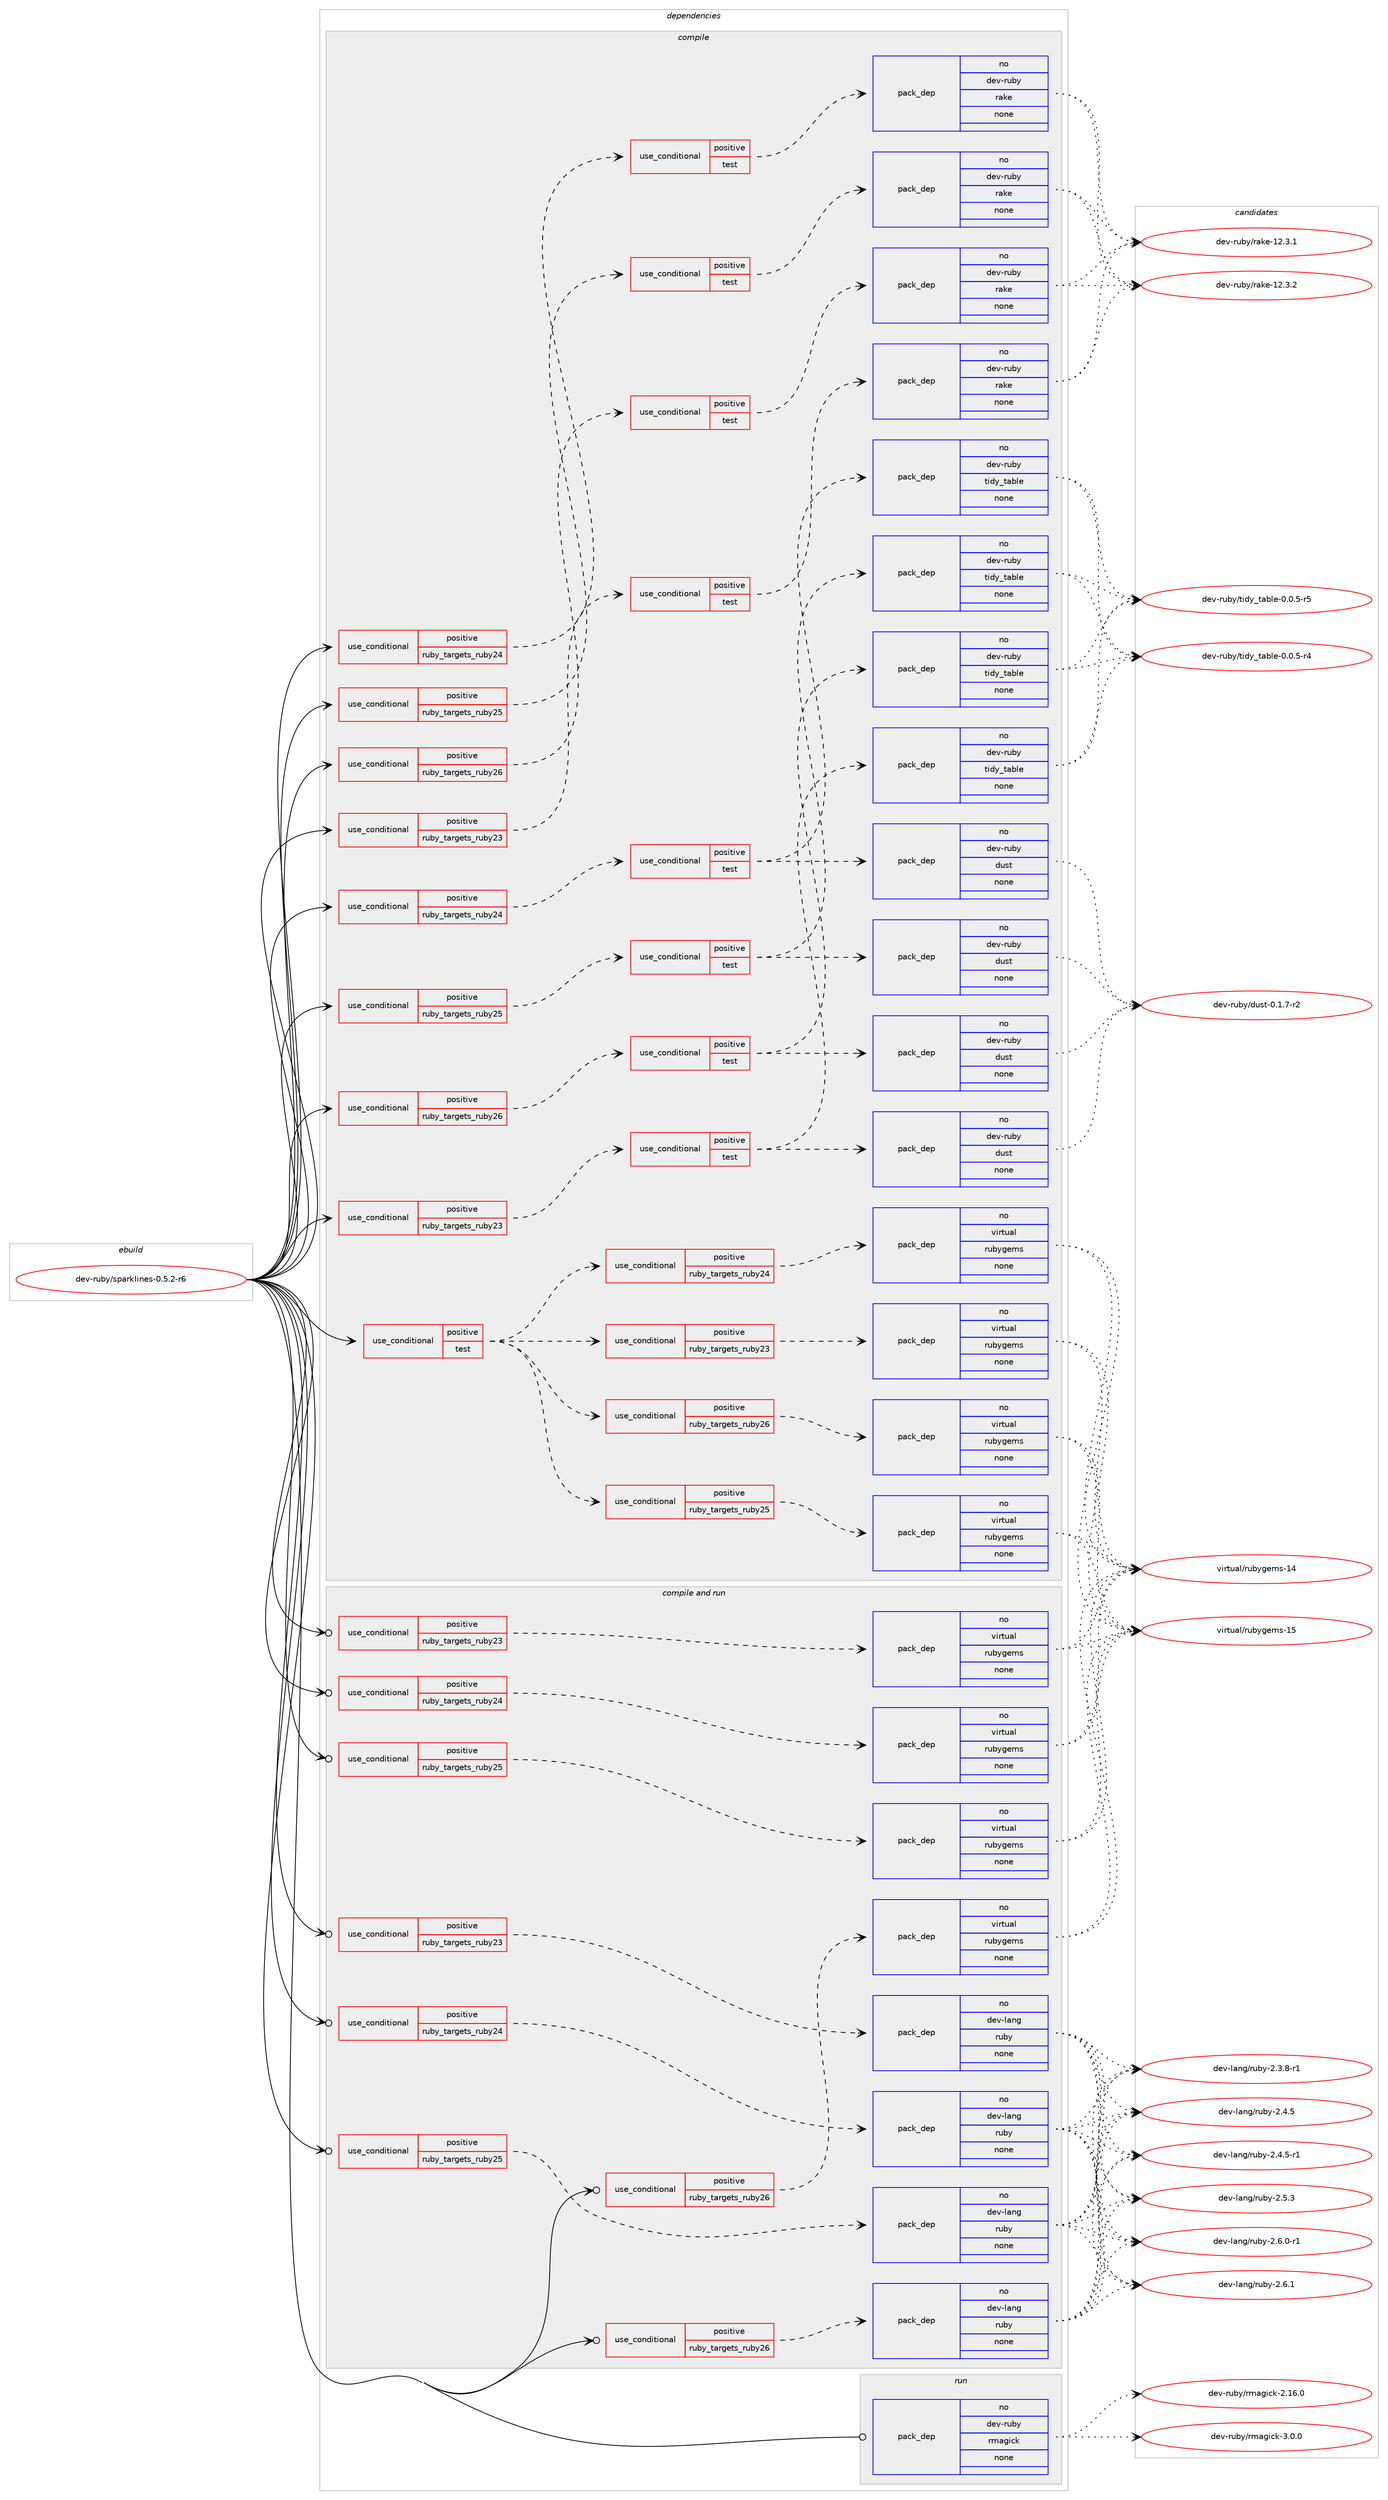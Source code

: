 digraph prolog {

# *************
# Graph options
# *************

newrank=true;
concentrate=true;
compound=true;
graph [rankdir=LR,fontname=Helvetica,fontsize=10,ranksep=1.5];#, ranksep=2.5, nodesep=0.2];
edge  [arrowhead=vee];
node  [fontname=Helvetica,fontsize=10];

# **********
# The ebuild
# **********

subgraph cluster_leftcol {
color=gray;
rank=same;
label=<<i>ebuild</i>>;
id [label="dev-ruby/sparklines-0.5.2-r6", color=red, width=4, href="../dev-ruby/sparklines-0.5.2-r6.svg"];
}

# ****************
# The dependencies
# ****************

subgraph cluster_midcol {
color=gray;
label=<<i>dependencies</i>>;
subgraph cluster_compile {
fillcolor="#eeeeee";
style=filled;
label=<<i>compile</i>>;
subgraph cond418697 {
dependency1530446 [label=<<TABLE BORDER="0" CELLBORDER="1" CELLSPACING="0" CELLPADDING="4"><TR><TD ROWSPAN="3" CELLPADDING="10">use_conditional</TD></TR><TR><TD>positive</TD></TR><TR><TD>ruby_targets_ruby23</TD></TR></TABLE>>, shape=none, color=red];
subgraph cond418698 {
dependency1530447 [label=<<TABLE BORDER="0" CELLBORDER="1" CELLSPACING="0" CELLPADDING="4"><TR><TD ROWSPAN="3" CELLPADDING="10">use_conditional</TD></TR><TR><TD>positive</TD></TR><TR><TD>test</TD></TR></TABLE>>, shape=none, color=red];
subgraph pack1088233 {
dependency1530448 [label=<<TABLE BORDER="0" CELLBORDER="1" CELLSPACING="0" CELLPADDING="4" WIDTH="220"><TR><TD ROWSPAN="6" CELLPADDING="30">pack_dep</TD></TR><TR><TD WIDTH="110">no</TD></TR><TR><TD>dev-ruby</TD></TR><TR><TD>rake</TD></TR><TR><TD>none</TD></TR><TR><TD></TD></TR></TABLE>>, shape=none, color=blue];
}
dependency1530447:e -> dependency1530448:w [weight=20,style="dashed",arrowhead="vee"];
}
dependency1530446:e -> dependency1530447:w [weight=20,style="dashed",arrowhead="vee"];
}
id:e -> dependency1530446:w [weight=20,style="solid",arrowhead="vee"];
subgraph cond418699 {
dependency1530449 [label=<<TABLE BORDER="0" CELLBORDER="1" CELLSPACING="0" CELLPADDING="4"><TR><TD ROWSPAN="3" CELLPADDING="10">use_conditional</TD></TR><TR><TD>positive</TD></TR><TR><TD>ruby_targets_ruby23</TD></TR></TABLE>>, shape=none, color=red];
subgraph cond418700 {
dependency1530450 [label=<<TABLE BORDER="0" CELLBORDER="1" CELLSPACING="0" CELLPADDING="4"><TR><TD ROWSPAN="3" CELLPADDING="10">use_conditional</TD></TR><TR><TD>positive</TD></TR><TR><TD>test</TD></TR></TABLE>>, shape=none, color=red];
subgraph pack1088234 {
dependency1530451 [label=<<TABLE BORDER="0" CELLBORDER="1" CELLSPACING="0" CELLPADDING="4" WIDTH="220"><TR><TD ROWSPAN="6" CELLPADDING="30">pack_dep</TD></TR><TR><TD WIDTH="110">no</TD></TR><TR><TD>dev-ruby</TD></TR><TR><TD>tidy_table</TD></TR><TR><TD>none</TD></TR><TR><TD></TD></TR></TABLE>>, shape=none, color=blue];
}
dependency1530450:e -> dependency1530451:w [weight=20,style="dashed",arrowhead="vee"];
subgraph pack1088235 {
dependency1530452 [label=<<TABLE BORDER="0" CELLBORDER="1" CELLSPACING="0" CELLPADDING="4" WIDTH="220"><TR><TD ROWSPAN="6" CELLPADDING="30">pack_dep</TD></TR><TR><TD WIDTH="110">no</TD></TR><TR><TD>dev-ruby</TD></TR><TR><TD>dust</TD></TR><TR><TD>none</TD></TR><TR><TD></TD></TR></TABLE>>, shape=none, color=blue];
}
dependency1530450:e -> dependency1530452:w [weight=20,style="dashed",arrowhead="vee"];
}
dependency1530449:e -> dependency1530450:w [weight=20,style="dashed",arrowhead="vee"];
}
id:e -> dependency1530449:w [weight=20,style="solid",arrowhead="vee"];
subgraph cond418701 {
dependency1530453 [label=<<TABLE BORDER="0" CELLBORDER="1" CELLSPACING="0" CELLPADDING="4"><TR><TD ROWSPAN="3" CELLPADDING="10">use_conditional</TD></TR><TR><TD>positive</TD></TR><TR><TD>ruby_targets_ruby24</TD></TR></TABLE>>, shape=none, color=red];
subgraph cond418702 {
dependency1530454 [label=<<TABLE BORDER="0" CELLBORDER="1" CELLSPACING="0" CELLPADDING="4"><TR><TD ROWSPAN="3" CELLPADDING="10">use_conditional</TD></TR><TR><TD>positive</TD></TR><TR><TD>test</TD></TR></TABLE>>, shape=none, color=red];
subgraph pack1088236 {
dependency1530455 [label=<<TABLE BORDER="0" CELLBORDER="1" CELLSPACING="0" CELLPADDING="4" WIDTH="220"><TR><TD ROWSPAN="6" CELLPADDING="30">pack_dep</TD></TR><TR><TD WIDTH="110">no</TD></TR><TR><TD>dev-ruby</TD></TR><TR><TD>rake</TD></TR><TR><TD>none</TD></TR><TR><TD></TD></TR></TABLE>>, shape=none, color=blue];
}
dependency1530454:e -> dependency1530455:w [weight=20,style="dashed",arrowhead="vee"];
}
dependency1530453:e -> dependency1530454:w [weight=20,style="dashed",arrowhead="vee"];
}
id:e -> dependency1530453:w [weight=20,style="solid",arrowhead="vee"];
subgraph cond418703 {
dependency1530456 [label=<<TABLE BORDER="0" CELLBORDER="1" CELLSPACING="0" CELLPADDING="4"><TR><TD ROWSPAN="3" CELLPADDING="10">use_conditional</TD></TR><TR><TD>positive</TD></TR><TR><TD>ruby_targets_ruby24</TD></TR></TABLE>>, shape=none, color=red];
subgraph cond418704 {
dependency1530457 [label=<<TABLE BORDER="0" CELLBORDER="1" CELLSPACING="0" CELLPADDING="4"><TR><TD ROWSPAN="3" CELLPADDING="10">use_conditional</TD></TR><TR><TD>positive</TD></TR><TR><TD>test</TD></TR></TABLE>>, shape=none, color=red];
subgraph pack1088237 {
dependency1530458 [label=<<TABLE BORDER="0" CELLBORDER="1" CELLSPACING="0" CELLPADDING="4" WIDTH="220"><TR><TD ROWSPAN="6" CELLPADDING="30">pack_dep</TD></TR><TR><TD WIDTH="110">no</TD></TR><TR><TD>dev-ruby</TD></TR><TR><TD>tidy_table</TD></TR><TR><TD>none</TD></TR><TR><TD></TD></TR></TABLE>>, shape=none, color=blue];
}
dependency1530457:e -> dependency1530458:w [weight=20,style="dashed",arrowhead="vee"];
subgraph pack1088238 {
dependency1530459 [label=<<TABLE BORDER="0" CELLBORDER="1" CELLSPACING="0" CELLPADDING="4" WIDTH="220"><TR><TD ROWSPAN="6" CELLPADDING="30">pack_dep</TD></TR><TR><TD WIDTH="110">no</TD></TR><TR><TD>dev-ruby</TD></TR><TR><TD>dust</TD></TR><TR><TD>none</TD></TR><TR><TD></TD></TR></TABLE>>, shape=none, color=blue];
}
dependency1530457:e -> dependency1530459:w [weight=20,style="dashed",arrowhead="vee"];
}
dependency1530456:e -> dependency1530457:w [weight=20,style="dashed",arrowhead="vee"];
}
id:e -> dependency1530456:w [weight=20,style="solid",arrowhead="vee"];
subgraph cond418705 {
dependency1530460 [label=<<TABLE BORDER="0" CELLBORDER="1" CELLSPACING="0" CELLPADDING="4"><TR><TD ROWSPAN="3" CELLPADDING="10">use_conditional</TD></TR><TR><TD>positive</TD></TR><TR><TD>ruby_targets_ruby25</TD></TR></TABLE>>, shape=none, color=red];
subgraph cond418706 {
dependency1530461 [label=<<TABLE BORDER="0" CELLBORDER="1" CELLSPACING="0" CELLPADDING="4"><TR><TD ROWSPAN="3" CELLPADDING="10">use_conditional</TD></TR><TR><TD>positive</TD></TR><TR><TD>test</TD></TR></TABLE>>, shape=none, color=red];
subgraph pack1088239 {
dependency1530462 [label=<<TABLE BORDER="0" CELLBORDER="1" CELLSPACING="0" CELLPADDING="4" WIDTH="220"><TR><TD ROWSPAN="6" CELLPADDING="30">pack_dep</TD></TR><TR><TD WIDTH="110">no</TD></TR><TR><TD>dev-ruby</TD></TR><TR><TD>rake</TD></TR><TR><TD>none</TD></TR><TR><TD></TD></TR></TABLE>>, shape=none, color=blue];
}
dependency1530461:e -> dependency1530462:w [weight=20,style="dashed",arrowhead="vee"];
}
dependency1530460:e -> dependency1530461:w [weight=20,style="dashed",arrowhead="vee"];
}
id:e -> dependency1530460:w [weight=20,style="solid",arrowhead="vee"];
subgraph cond418707 {
dependency1530463 [label=<<TABLE BORDER="0" CELLBORDER="1" CELLSPACING="0" CELLPADDING="4"><TR><TD ROWSPAN="3" CELLPADDING="10">use_conditional</TD></TR><TR><TD>positive</TD></TR><TR><TD>ruby_targets_ruby25</TD></TR></TABLE>>, shape=none, color=red];
subgraph cond418708 {
dependency1530464 [label=<<TABLE BORDER="0" CELLBORDER="1" CELLSPACING="0" CELLPADDING="4"><TR><TD ROWSPAN="3" CELLPADDING="10">use_conditional</TD></TR><TR><TD>positive</TD></TR><TR><TD>test</TD></TR></TABLE>>, shape=none, color=red];
subgraph pack1088240 {
dependency1530465 [label=<<TABLE BORDER="0" CELLBORDER="1" CELLSPACING="0" CELLPADDING="4" WIDTH="220"><TR><TD ROWSPAN="6" CELLPADDING="30">pack_dep</TD></TR><TR><TD WIDTH="110">no</TD></TR><TR><TD>dev-ruby</TD></TR><TR><TD>tidy_table</TD></TR><TR><TD>none</TD></TR><TR><TD></TD></TR></TABLE>>, shape=none, color=blue];
}
dependency1530464:e -> dependency1530465:w [weight=20,style="dashed",arrowhead="vee"];
subgraph pack1088241 {
dependency1530466 [label=<<TABLE BORDER="0" CELLBORDER="1" CELLSPACING="0" CELLPADDING="4" WIDTH="220"><TR><TD ROWSPAN="6" CELLPADDING="30">pack_dep</TD></TR><TR><TD WIDTH="110">no</TD></TR><TR><TD>dev-ruby</TD></TR><TR><TD>dust</TD></TR><TR><TD>none</TD></TR><TR><TD></TD></TR></TABLE>>, shape=none, color=blue];
}
dependency1530464:e -> dependency1530466:w [weight=20,style="dashed",arrowhead="vee"];
}
dependency1530463:e -> dependency1530464:w [weight=20,style="dashed",arrowhead="vee"];
}
id:e -> dependency1530463:w [weight=20,style="solid",arrowhead="vee"];
subgraph cond418709 {
dependency1530467 [label=<<TABLE BORDER="0" CELLBORDER="1" CELLSPACING="0" CELLPADDING="4"><TR><TD ROWSPAN="3" CELLPADDING="10">use_conditional</TD></TR><TR><TD>positive</TD></TR><TR><TD>ruby_targets_ruby26</TD></TR></TABLE>>, shape=none, color=red];
subgraph cond418710 {
dependency1530468 [label=<<TABLE BORDER="0" CELLBORDER="1" CELLSPACING="0" CELLPADDING="4"><TR><TD ROWSPAN="3" CELLPADDING="10">use_conditional</TD></TR><TR><TD>positive</TD></TR><TR><TD>test</TD></TR></TABLE>>, shape=none, color=red];
subgraph pack1088242 {
dependency1530469 [label=<<TABLE BORDER="0" CELLBORDER="1" CELLSPACING="0" CELLPADDING="4" WIDTH="220"><TR><TD ROWSPAN="6" CELLPADDING="30">pack_dep</TD></TR><TR><TD WIDTH="110">no</TD></TR><TR><TD>dev-ruby</TD></TR><TR><TD>rake</TD></TR><TR><TD>none</TD></TR><TR><TD></TD></TR></TABLE>>, shape=none, color=blue];
}
dependency1530468:e -> dependency1530469:w [weight=20,style="dashed",arrowhead="vee"];
}
dependency1530467:e -> dependency1530468:w [weight=20,style="dashed",arrowhead="vee"];
}
id:e -> dependency1530467:w [weight=20,style="solid",arrowhead="vee"];
subgraph cond418711 {
dependency1530470 [label=<<TABLE BORDER="0" CELLBORDER="1" CELLSPACING="0" CELLPADDING="4"><TR><TD ROWSPAN="3" CELLPADDING="10">use_conditional</TD></TR><TR><TD>positive</TD></TR><TR><TD>ruby_targets_ruby26</TD></TR></TABLE>>, shape=none, color=red];
subgraph cond418712 {
dependency1530471 [label=<<TABLE BORDER="0" CELLBORDER="1" CELLSPACING="0" CELLPADDING="4"><TR><TD ROWSPAN="3" CELLPADDING="10">use_conditional</TD></TR><TR><TD>positive</TD></TR><TR><TD>test</TD></TR></TABLE>>, shape=none, color=red];
subgraph pack1088243 {
dependency1530472 [label=<<TABLE BORDER="0" CELLBORDER="1" CELLSPACING="0" CELLPADDING="4" WIDTH="220"><TR><TD ROWSPAN="6" CELLPADDING="30">pack_dep</TD></TR><TR><TD WIDTH="110">no</TD></TR><TR><TD>dev-ruby</TD></TR><TR><TD>tidy_table</TD></TR><TR><TD>none</TD></TR><TR><TD></TD></TR></TABLE>>, shape=none, color=blue];
}
dependency1530471:e -> dependency1530472:w [weight=20,style="dashed",arrowhead="vee"];
subgraph pack1088244 {
dependency1530473 [label=<<TABLE BORDER="0" CELLBORDER="1" CELLSPACING="0" CELLPADDING="4" WIDTH="220"><TR><TD ROWSPAN="6" CELLPADDING="30">pack_dep</TD></TR><TR><TD WIDTH="110">no</TD></TR><TR><TD>dev-ruby</TD></TR><TR><TD>dust</TD></TR><TR><TD>none</TD></TR><TR><TD></TD></TR></TABLE>>, shape=none, color=blue];
}
dependency1530471:e -> dependency1530473:w [weight=20,style="dashed",arrowhead="vee"];
}
dependency1530470:e -> dependency1530471:w [weight=20,style="dashed",arrowhead="vee"];
}
id:e -> dependency1530470:w [weight=20,style="solid",arrowhead="vee"];
subgraph cond418713 {
dependency1530474 [label=<<TABLE BORDER="0" CELLBORDER="1" CELLSPACING="0" CELLPADDING="4"><TR><TD ROWSPAN="3" CELLPADDING="10">use_conditional</TD></TR><TR><TD>positive</TD></TR><TR><TD>test</TD></TR></TABLE>>, shape=none, color=red];
subgraph cond418714 {
dependency1530475 [label=<<TABLE BORDER="0" CELLBORDER="1" CELLSPACING="0" CELLPADDING="4"><TR><TD ROWSPAN="3" CELLPADDING="10">use_conditional</TD></TR><TR><TD>positive</TD></TR><TR><TD>ruby_targets_ruby23</TD></TR></TABLE>>, shape=none, color=red];
subgraph pack1088245 {
dependency1530476 [label=<<TABLE BORDER="0" CELLBORDER="1" CELLSPACING="0" CELLPADDING="4" WIDTH="220"><TR><TD ROWSPAN="6" CELLPADDING="30">pack_dep</TD></TR><TR><TD WIDTH="110">no</TD></TR><TR><TD>virtual</TD></TR><TR><TD>rubygems</TD></TR><TR><TD>none</TD></TR><TR><TD></TD></TR></TABLE>>, shape=none, color=blue];
}
dependency1530475:e -> dependency1530476:w [weight=20,style="dashed",arrowhead="vee"];
}
dependency1530474:e -> dependency1530475:w [weight=20,style="dashed",arrowhead="vee"];
subgraph cond418715 {
dependency1530477 [label=<<TABLE BORDER="0" CELLBORDER="1" CELLSPACING="0" CELLPADDING="4"><TR><TD ROWSPAN="3" CELLPADDING="10">use_conditional</TD></TR><TR><TD>positive</TD></TR><TR><TD>ruby_targets_ruby24</TD></TR></TABLE>>, shape=none, color=red];
subgraph pack1088246 {
dependency1530478 [label=<<TABLE BORDER="0" CELLBORDER="1" CELLSPACING="0" CELLPADDING="4" WIDTH="220"><TR><TD ROWSPAN="6" CELLPADDING="30">pack_dep</TD></TR><TR><TD WIDTH="110">no</TD></TR><TR><TD>virtual</TD></TR><TR><TD>rubygems</TD></TR><TR><TD>none</TD></TR><TR><TD></TD></TR></TABLE>>, shape=none, color=blue];
}
dependency1530477:e -> dependency1530478:w [weight=20,style="dashed",arrowhead="vee"];
}
dependency1530474:e -> dependency1530477:w [weight=20,style="dashed",arrowhead="vee"];
subgraph cond418716 {
dependency1530479 [label=<<TABLE BORDER="0" CELLBORDER="1" CELLSPACING="0" CELLPADDING="4"><TR><TD ROWSPAN="3" CELLPADDING="10">use_conditional</TD></TR><TR><TD>positive</TD></TR><TR><TD>ruby_targets_ruby25</TD></TR></TABLE>>, shape=none, color=red];
subgraph pack1088247 {
dependency1530480 [label=<<TABLE BORDER="0" CELLBORDER="1" CELLSPACING="0" CELLPADDING="4" WIDTH="220"><TR><TD ROWSPAN="6" CELLPADDING="30">pack_dep</TD></TR><TR><TD WIDTH="110">no</TD></TR><TR><TD>virtual</TD></TR><TR><TD>rubygems</TD></TR><TR><TD>none</TD></TR><TR><TD></TD></TR></TABLE>>, shape=none, color=blue];
}
dependency1530479:e -> dependency1530480:w [weight=20,style="dashed",arrowhead="vee"];
}
dependency1530474:e -> dependency1530479:w [weight=20,style="dashed",arrowhead="vee"];
subgraph cond418717 {
dependency1530481 [label=<<TABLE BORDER="0" CELLBORDER="1" CELLSPACING="0" CELLPADDING="4"><TR><TD ROWSPAN="3" CELLPADDING="10">use_conditional</TD></TR><TR><TD>positive</TD></TR><TR><TD>ruby_targets_ruby26</TD></TR></TABLE>>, shape=none, color=red];
subgraph pack1088248 {
dependency1530482 [label=<<TABLE BORDER="0" CELLBORDER="1" CELLSPACING="0" CELLPADDING="4" WIDTH="220"><TR><TD ROWSPAN="6" CELLPADDING="30">pack_dep</TD></TR><TR><TD WIDTH="110">no</TD></TR><TR><TD>virtual</TD></TR><TR><TD>rubygems</TD></TR><TR><TD>none</TD></TR><TR><TD></TD></TR></TABLE>>, shape=none, color=blue];
}
dependency1530481:e -> dependency1530482:w [weight=20,style="dashed",arrowhead="vee"];
}
dependency1530474:e -> dependency1530481:w [weight=20,style="dashed",arrowhead="vee"];
}
id:e -> dependency1530474:w [weight=20,style="solid",arrowhead="vee"];
}
subgraph cluster_compileandrun {
fillcolor="#eeeeee";
style=filled;
label=<<i>compile and run</i>>;
subgraph cond418718 {
dependency1530483 [label=<<TABLE BORDER="0" CELLBORDER="1" CELLSPACING="0" CELLPADDING="4"><TR><TD ROWSPAN="3" CELLPADDING="10">use_conditional</TD></TR><TR><TD>positive</TD></TR><TR><TD>ruby_targets_ruby23</TD></TR></TABLE>>, shape=none, color=red];
subgraph pack1088249 {
dependency1530484 [label=<<TABLE BORDER="0" CELLBORDER="1" CELLSPACING="0" CELLPADDING="4" WIDTH="220"><TR><TD ROWSPAN="6" CELLPADDING="30">pack_dep</TD></TR><TR><TD WIDTH="110">no</TD></TR><TR><TD>dev-lang</TD></TR><TR><TD>ruby</TD></TR><TR><TD>none</TD></TR><TR><TD></TD></TR></TABLE>>, shape=none, color=blue];
}
dependency1530483:e -> dependency1530484:w [weight=20,style="dashed",arrowhead="vee"];
}
id:e -> dependency1530483:w [weight=20,style="solid",arrowhead="odotvee"];
subgraph cond418719 {
dependency1530485 [label=<<TABLE BORDER="0" CELLBORDER="1" CELLSPACING="0" CELLPADDING="4"><TR><TD ROWSPAN="3" CELLPADDING="10">use_conditional</TD></TR><TR><TD>positive</TD></TR><TR><TD>ruby_targets_ruby23</TD></TR></TABLE>>, shape=none, color=red];
subgraph pack1088250 {
dependency1530486 [label=<<TABLE BORDER="0" CELLBORDER="1" CELLSPACING="0" CELLPADDING="4" WIDTH="220"><TR><TD ROWSPAN="6" CELLPADDING="30">pack_dep</TD></TR><TR><TD WIDTH="110">no</TD></TR><TR><TD>virtual</TD></TR><TR><TD>rubygems</TD></TR><TR><TD>none</TD></TR><TR><TD></TD></TR></TABLE>>, shape=none, color=blue];
}
dependency1530485:e -> dependency1530486:w [weight=20,style="dashed",arrowhead="vee"];
}
id:e -> dependency1530485:w [weight=20,style="solid",arrowhead="odotvee"];
subgraph cond418720 {
dependency1530487 [label=<<TABLE BORDER="0" CELLBORDER="1" CELLSPACING="0" CELLPADDING="4"><TR><TD ROWSPAN="3" CELLPADDING="10">use_conditional</TD></TR><TR><TD>positive</TD></TR><TR><TD>ruby_targets_ruby24</TD></TR></TABLE>>, shape=none, color=red];
subgraph pack1088251 {
dependency1530488 [label=<<TABLE BORDER="0" CELLBORDER="1" CELLSPACING="0" CELLPADDING="4" WIDTH="220"><TR><TD ROWSPAN="6" CELLPADDING="30">pack_dep</TD></TR><TR><TD WIDTH="110">no</TD></TR><TR><TD>dev-lang</TD></TR><TR><TD>ruby</TD></TR><TR><TD>none</TD></TR><TR><TD></TD></TR></TABLE>>, shape=none, color=blue];
}
dependency1530487:e -> dependency1530488:w [weight=20,style="dashed",arrowhead="vee"];
}
id:e -> dependency1530487:w [weight=20,style="solid",arrowhead="odotvee"];
subgraph cond418721 {
dependency1530489 [label=<<TABLE BORDER="0" CELLBORDER="1" CELLSPACING="0" CELLPADDING="4"><TR><TD ROWSPAN="3" CELLPADDING="10">use_conditional</TD></TR><TR><TD>positive</TD></TR><TR><TD>ruby_targets_ruby24</TD></TR></TABLE>>, shape=none, color=red];
subgraph pack1088252 {
dependency1530490 [label=<<TABLE BORDER="0" CELLBORDER="1" CELLSPACING="0" CELLPADDING="4" WIDTH="220"><TR><TD ROWSPAN="6" CELLPADDING="30">pack_dep</TD></TR><TR><TD WIDTH="110">no</TD></TR><TR><TD>virtual</TD></TR><TR><TD>rubygems</TD></TR><TR><TD>none</TD></TR><TR><TD></TD></TR></TABLE>>, shape=none, color=blue];
}
dependency1530489:e -> dependency1530490:w [weight=20,style="dashed",arrowhead="vee"];
}
id:e -> dependency1530489:w [weight=20,style="solid",arrowhead="odotvee"];
subgraph cond418722 {
dependency1530491 [label=<<TABLE BORDER="0" CELLBORDER="1" CELLSPACING="0" CELLPADDING="4"><TR><TD ROWSPAN="3" CELLPADDING="10">use_conditional</TD></TR><TR><TD>positive</TD></TR><TR><TD>ruby_targets_ruby25</TD></TR></TABLE>>, shape=none, color=red];
subgraph pack1088253 {
dependency1530492 [label=<<TABLE BORDER="0" CELLBORDER="1" CELLSPACING="0" CELLPADDING="4" WIDTH="220"><TR><TD ROWSPAN="6" CELLPADDING="30">pack_dep</TD></TR><TR><TD WIDTH="110">no</TD></TR><TR><TD>dev-lang</TD></TR><TR><TD>ruby</TD></TR><TR><TD>none</TD></TR><TR><TD></TD></TR></TABLE>>, shape=none, color=blue];
}
dependency1530491:e -> dependency1530492:w [weight=20,style="dashed",arrowhead="vee"];
}
id:e -> dependency1530491:w [weight=20,style="solid",arrowhead="odotvee"];
subgraph cond418723 {
dependency1530493 [label=<<TABLE BORDER="0" CELLBORDER="1" CELLSPACING="0" CELLPADDING="4"><TR><TD ROWSPAN="3" CELLPADDING="10">use_conditional</TD></TR><TR><TD>positive</TD></TR><TR><TD>ruby_targets_ruby25</TD></TR></TABLE>>, shape=none, color=red];
subgraph pack1088254 {
dependency1530494 [label=<<TABLE BORDER="0" CELLBORDER="1" CELLSPACING="0" CELLPADDING="4" WIDTH="220"><TR><TD ROWSPAN="6" CELLPADDING="30">pack_dep</TD></TR><TR><TD WIDTH="110">no</TD></TR><TR><TD>virtual</TD></TR><TR><TD>rubygems</TD></TR><TR><TD>none</TD></TR><TR><TD></TD></TR></TABLE>>, shape=none, color=blue];
}
dependency1530493:e -> dependency1530494:w [weight=20,style="dashed",arrowhead="vee"];
}
id:e -> dependency1530493:w [weight=20,style="solid",arrowhead="odotvee"];
subgraph cond418724 {
dependency1530495 [label=<<TABLE BORDER="0" CELLBORDER="1" CELLSPACING="0" CELLPADDING="4"><TR><TD ROWSPAN="3" CELLPADDING="10">use_conditional</TD></TR><TR><TD>positive</TD></TR><TR><TD>ruby_targets_ruby26</TD></TR></TABLE>>, shape=none, color=red];
subgraph pack1088255 {
dependency1530496 [label=<<TABLE BORDER="0" CELLBORDER="1" CELLSPACING="0" CELLPADDING="4" WIDTH="220"><TR><TD ROWSPAN="6" CELLPADDING="30">pack_dep</TD></TR><TR><TD WIDTH="110">no</TD></TR><TR><TD>dev-lang</TD></TR><TR><TD>ruby</TD></TR><TR><TD>none</TD></TR><TR><TD></TD></TR></TABLE>>, shape=none, color=blue];
}
dependency1530495:e -> dependency1530496:w [weight=20,style="dashed",arrowhead="vee"];
}
id:e -> dependency1530495:w [weight=20,style="solid",arrowhead="odotvee"];
subgraph cond418725 {
dependency1530497 [label=<<TABLE BORDER="0" CELLBORDER="1" CELLSPACING="0" CELLPADDING="4"><TR><TD ROWSPAN="3" CELLPADDING="10">use_conditional</TD></TR><TR><TD>positive</TD></TR><TR><TD>ruby_targets_ruby26</TD></TR></TABLE>>, shape=none, color=red];
subgraph pack1088256 {
dependency1530498 [label=<<TABLE BORDER="0" CELLBORDER="1" CELLSPACING="0" CELLPADDING="4" WIDTH="220"><TR><TD ROWSPAN="6" CELLPADDING="30">pack_dep</TD></TR><TR><TD WIDTH="110">no</TD></TR><TR><TD>virtual</TD></TR><TR><TD>rubygems</TD></TR><TR><TD>none</TD></TR><TR><TD></TD></TR></TABLE>>, shape=none, color=blue];
}
dependency1530497:e -> dependency1530498:w [weight=20,style="dashed",arrowhead="vee"];
}
id:e -> dependency1530497:w [weight=20,style="solid",arrowhead="odotvee"];
}
subgraph cluster_run {
fillcolor="#eeeeee";
style=filled;
label=<<i>run</i>>;
subgraph pack1088257 {
dependency1530499 [label=<<TABLE BORDER="0" CELLBORDER="1" CELLSPACING="0" CELLPADDING="4" WIDTH="220"><TR><TD ROWSPAN="6" CELLPADDING="30">pack_dep</TD></TR><TR><TD WIDTH="110">no</TD></TR><TR><TD>dev-ruby</TD></TR><TR><TD>rmagick</TD></TR><TR><TD>none</TD></TR><TR><TD></TD></TR></TABLE>>, shape=none, color=blue];
}
id:e -> dependency1530499:w [weight=20,style="solid",arrowhead="odot"];
}
}

# **************
# The candidates
# **************

subgraph cluster_choices {
rank=same;
color=gray;
label=<<i>candidates</i>>;

subgraph choice1088233 {
color=black;
nodesep=1;
choice1001011184511411798121471149710710145495046514649 [label="dev-ruby/rake-12.3.1", color=red, width=4,href="../dev-ruby/rake-12.3.1.svg"];
choice1001011184511411798121471149710710145495046514650 [label="dev-ruby/rake-12.3.2", color=red, width=4,href="../dev-ruby/rake-12.3.2.svg"];
dependency1530448:e -> choice1001011184511411798121471149710710145495046514649:w [style=dotted,weight="100"];
dependency1530448:e -> choice1001011184511411798121471149710710145495046514650:w [style=dotted,weight="100"];
}
subgraph choice1088234 {
color=black;
nodesep=1;
choice1001011184511411798121471161051001219511697981081014548464846534511452 [label="dev-ruby/tidy_table-0.0.5-r4", color=red, width=4,href="../dev-ruby/tidy_table-0.0.5-r4.svg"];
choice1001011184511411798121471161051001219511697981081014548464846534511453 [label="dev-ruby/tidy_table-0.0.5-r5", color=red, width=4,href="../dev-ruby/tidy_table-0.0.5-r5.svg"];
dependency1530451:e -> choice1001011184511411798121471161051001219511697981081014548464846534511452:w [style=dotted,weight="100"];
dependency1530451:e -> choice1001011184511411798121471161051001219511697981081014548464846534511453:w [style=dotted,weight="100"];
}
subgraph choice1088235 {
color=black;
nodesep=1;
choice1001011184511411798121471001171151164548464946554511450 [label="dev-ruby/dust-0.1.7-r2", color=red, width=4,href="../dev-ruby/dust-0.1.7-r2.svg"];
dependency1530452:e -> choice1001011184511411798121471001171151164548464946554511450:w [style=dotted,weight="100"];
}
subgraph choice1088236 {
color=black;
nodesep=1;
choice1001011184511411798121471149710710145495046514649 [label="dev-ruby/rake-12.3.1", color=red, width=4,href="../dev-ruby/rake-12.3.1.svg"];
choice1001011184511411798121471149710710145495046514650 [label="dev-ruby/rake-12.3.2", color=red, width=4,href="../dev-ruby/rake-12.3.2.svg"];
dependency1530455:e -> choice1001011184511411798121471149710710145495046514649:w [style=dotted,weight="100"];
dependency1530455:e -> choice1001011184511411798121471149710710145495046514650:w [style=dotted,weight="100"];
}
subgraph choice1088237 {
color=black;
nodesep=1;
choice1001011184511411798121471161051001219511697981081014548464846534511452 [label="dev-ruby/tidy_table-0.0.5-r4", color=red, width=4,href="../dev-ruby/tidy_table-0.0.5-r4.svg"];
choice1001011184511411798121471161051001219511697981081014548464846534511453 [label="dev-ruby/tidy_table-0.0.5-r5", color=red, width=4,href="../dev-ruby/tidy_table-0.0.5-r5.svg"];
dependency1530458:e -> choice1001011184511411798121471161051001219511697981081014548464846534511452:w [style=dotted,weight="100"];
dependency1530458:e -> choice1001011184511411798121471161051001219511697981081014548464846534511453:w [style=dotted,weight="100"];
}
subgraph choice1088238 {
color=black;
nodesep=1;
choice1001011184511411798121471001171151164548464946554511450 [label="dev-ruby/dust-0.1.7-r2", color=red, width=4,href="../dev-ruby/dust-0.1.7-r2.svg"];
dependency1530459:e -> choice1001011184511411798121471001171151164548464946554511450:w [style=dotted,weight="100"];
}
subgraph choice1088239 {
color=black;
nodesep=1;
choice1001011184511411798121471149710710145495046514649 [label="dev-ruby/rake-12.3.1", color=red, width=4,href="../dev-ruby/rake-12.3.1.svg"];
choice1001011184511411798121471149710710145495046514650 [label="dev-ruby/rake-12.3.2", color=red, width=4,href="../dev-ruby/rake-12.3.2.svg"];
dependency1530462:e -> choice1001011184511411798121471149710710145495046514649:w [style=dotted,weight="100"];
dependency1530462:e -> choice1001011184511411798121471149710710145495046514650:w [style=dotted,weight="100"];
}
subgraph choice1088240 {
color=black;
nodesep=1;
choice1001011184511411798121471161051001219511697981081014548464846534511452 [label="dev-ruby/tidy_table-0.0.5-r4", color=red, width=4,href="../dev-ruby/tidy_table-0.0.5-r4.svg"];
choice1001011184511411798121471161051001219511697981081014548464846534511453 [label="dev-ruby/tidy_table-0.0.5-r5", color=red, width=4,href="../dev-ruby/tidy_table-0.0.5-r5.svg"];
dependency1530465:e -> choice1001011184511411798121471161051001219511697981081014548464846534511452:w [style=dotted,weight="100"];
dependency1530465:e -> choice1001011184511411798121471161051001219511697981081014548464846534511453:w [style=dotted,weight="100"];
}
subgraph choice1088241 {
color=black;
nodesep=1;
choice1001011184511411798121471001171151164548464946554511450 [label="dev-ruby/dust-0.1.7-r2", color=red, width=4,href="../dev-ruby/dust-0.1.7-r2.svg"];
dependency1530466:e -> choice1001011184511411798121471001171151164548464946554511450:w [style=dotted,weight="100"];
}
subgraph choice1088242 {
color=black;
nodesep=1;
choice1001011184511411798121471149710710145495046514649 [label="dev-ruby/rake-12.3.1", color=red, width=4,href="../dev-ruby/rake-12.3.1.svg"];
choice1001011184511411798121471149710710145495046514650 [label="dev-ruby/rake-12.3.2", color=red, width=4,href="../dev-ruby/rake-12.3.2.svg"];
dependency1530469:e -> choice1001011184511411798121471149710710145495046514649:w [style=dotted,weight="100"];
dependency1530469:e -> choice1001011184511411798121471149710710145495046514650:w [style=dotted,weight="100"];
}
subgraph choice1088243 {
color=black;
nodesep=1;
choice1001011184511411798121471161051001219511697981081014548464846534511452 [label="dev-ruby/tidy_table-0.0.5-r4", color=red, width=4,href="../dev-ruby/tidy_table-0.0.5-r4.svg"];
choice1001011184511411798121471161051001219511697981081014548464846534511453 [label="dev-ruby/tidy_table-0.0.5-r5", color=red, width=4,href="../dev-ruby/tidy_table-0.0.5-r5.svg"];
dependency1530472:e -> choice1001011184511411798121471161051001219511697981081014548464846534511452:w [style=dotted,weight="100"];
dependency1530472:e -> choice1001011184511411798121471161051001219511697981081014548464846534511453:w [style=dotted,weight="100"];
}
subgraph choice1088244 {
color=black;
nodesep=1;
choice1001011184511411798121471001171151164548464946554511450 [label="dev-ruby/dust-0.1.7-r2", color=red, width=4,href="../dev-ruby/dust-0.1.7-r2.svg"];
dependency1530473:e -> choice1001011184511411798121471001171151164548464946554511450:w [style=dotted,weight="100"];
}
subgraph choice1088245 {
color=black;
nodesep=1;
choice118105114116117971084711411798121103101109115454952 [label="virtual/rubygems-14", color=red, width=4,href="../virtual/rubygems-14.svg"];
choice118105114116117971084711411798121103101109115454953 [label="virtual/rubygems-15", color=red, width=4,href="../virtual/rubygems-15.svg"];
dependency1530476:e -> choice118105114116117971084711411798121103101109115454952:w [style=dotted,weight="100"];
dependency1530476:e -> choice118105114116117971084711411798121103101109115454953:w [style=dotted,weight="100"];
}
subgraph choice1088246 {
color=black;
nodesep=1;
choice118105114116117971084711411798121103101109115454952 [label="virtual/rubygems-14", color=red, width=4,href="../virtual/rubygems-14.svg"];
choice118105114116117971084711411798121103101109115454953 [label="virtual/rubygems-15", color=red, width=4,href="../virtual/rubygems-15.svg"];
dependency1530478:e -> choice118105114116117971084711411798121103101109115454952:w [style=dotted,weight="100"];
dependency1530478:e -> choice118105114116117971084711411798121103101109115454953:w [style=dotted,weight="100"];
}
subgraph choice1088247 {
color=black;
nodesep=1;
choice118105114116117971084711411798121103101109115454952 [label="virtual/rubygems-14", color=red, width=4,href="../virtual/rubygems-14.svg"];
choice118105114116117971084711411798121103101109115454953 [label="virtual/rubygems-15", color=red, width=4,href="../virtual/rubygems-15.svg"];
dependency1530480:e -> choice118105114116117971084711411798121103101109115454952:w [style=dotted,weight="100"];
dependency1530480:e -> choice118105114116117971084711411798121103101109115454953:w [style=dotted,weight="100"];
}
subgraph choice1088248 {
color=black;
nodesep=1;
choice118105114116117971084711411798121103101109115454952 [label="virtual/rubygems-14", color=red, width=4,href="../virtual/rubygems-14.svg"];
choice118105114116117971084711411798121103101109115454953 [label="virtual/rubygems-15", color=red, width=4,href="../virtual/rubygems-15.svg"];
dependency1530482:e -> choice118105114116117971084711411798121103101109115454952:w [style=dotted,weight="100"];
dependency1530482:e -> choice118105114116117971084711411798121103101109115454953:w [style=dotted,weight="100"];
}
subgraph choice1088249 {
color=black;
nodesep=1;
choice100101118451089711010347114117981214550465146564511449 [label="dev-lang/ruby-2.3.8-r1", color=red, width=4,href="../dev-lang/ruby-2.3.8-r1.svg"];
choice10010111845108971101034711411798121455046524653 [label="dev-lang/ruby-2.4.5", color=red, width=4,href="../dev-lang/ruby-2.4.5.svg"];
choice100101118451089711010347114117981214550465246534511449 [label="dev-lang/ruby-2.4.5-r1", color=red, width=4,href="../dev-lang/ruby-2.4.5-r1.svg"];
choice10010111845108971101034711411798121455046534651 [label="dev-lang/ruby-2.5.3", color=red, width=4,href="../dev-lang/ruby-2.5.3.svg"];
choice100101118451089711010347114117981214550465446484511449 [label="dev-lang/ruby-2.6.0-r1", color=red, width=4,href="../dev-lang/ruby-2.6.0-r1.svg"];
choice10010111845108971101034711411798121455046544649 [label="dev-lang/ruby-2.6.1", color=red, width=4,href="../dev-lang/ruby-2.6.1.svg"];
dependency1530484:e -> choice100101118451089711010347114117981214550465146564511449:w [style=dotted,weight="100"];
dependency1530484:e -> choice10010111845108971101034711411798121455046524653:w [style=dotted,weight="100"];
dependency1530484:e -> choice100101118451089711010347114117981214550465246534511449:w [style=dotted,weight="100"];
dependency1530484:e -> choice10010111845108971101034711411798121455046534651:w [style=dotted,weight="100"];
dependency1530484:e -> choice100101118451089711010347114117981214550465446484511449:w [style=dotted,weight="100"];
dependency1530484:e -> choice10010111845108971101034711411798121455046544649:w [style=dotted,weight="100"];
}
subgraph choice1088250 {
color=black;
nodesep=1;
choice118105114116117971084711411798121103101109115454952 [label="virtual/rubygems-14", color=red, width=4,href="../virtual/rubygems-14.svg"];
choice118105114116117971084711411798121103101109115454953 [label="virtual/rubygems-15", color=red, width=4,href="../virtual/rubygems-15.svg"];
dependency1530486:e -> choice118105114116117971084711411798121103101109115454952:w [style=dotted,weight="100"];
dependency1530486:e -> choice118105114116117971084711411798121103101109115454953:w [style=dotted,weight="100"];
}
subgraph choice1088251 {
color=black;
nodesep=1;
choice100101118451089711010347114117981214550465146564511449 [label="dev-lang/ruby-2.3.8-r1", color=red, width=4,href="../dev-lang/ruby-2.3.8-r1.svg"];
choice10010111845108971101034711411798121455046524653 [label="dev-lang/ruby-2.4.5", color=red, width=4,href="../dev-lang/ruby-2.4.5.svg"];
choice100101118451089711010347114117981214550465246534511449 [label="dev-lang/ruby-2.4.5-r1", color=red, width=4,href="../dev-lang/ruby-2.4.5-r1.svg"];
choice10010111845108971101034711411798121455046534651 [label="dev-lang/ruby-2.5.3", color=red, width=4,href="../dev-lang/ruby-2.5.3.svg"];
choice100101118451089711010347114117981214550465446484511449 [label="dev-lang/ruby-2.6.0-r1", color=red, width=4,href="../dev-lang/ruby-2.6.0-r1.svg"];
choice10010111845108971101034711411798121455046544649 [label="dev-lang/ruby-2.6.1", color=red, width=4,href="../dev-lang/ruby-2.6.1.svg"];
dependency1530488:e -> choice100101118451089711010347114117981214550465146564511449:w [style=dotted,weight="100"];
dependency1530488:e -> choice10010111845108971101034711411798121455046524653:w [style=dotted,weight="100"];
dependency1530488:e -> choice100101118451089711010347114117981214550465246534511449:w [style=dotted,weight="100"];
dependency1530488:e -> choice10010111845108971101034711411798121455046534651:w [style=dotted,weight="100"];
dependency1530488:e -> choice100101118451089711010347114117981214550465446484511449:w [style=dotted,weight="100"];
dependency1530488:e -> choice10010111845108971101034711411798121455046544649:w [style=dotted,weight="100"];
}
subgraph choice1088252 {
color=black;
nodesep=1;
choice118105114116117971084711411798121103101109115454952 [label="virtual/rubygems-14", color=red, width=4,href="../virtual/rubygems-14.svg"];
choice118105114116117971084711411798121103101109115454953 [label="virtual/rubygems-15", color=red, width=4,href="../virtual/rubygems-15.svg"];
dependency1530490:e -> choice118105114116117971084711411798121103101109115454952:w [style=dotted,weight="100"];
dependency1530490:e -> choice118105114116117971084711411798121103101109115454953:w [style=dotted,weight="100"];
}
subgraph choice1088253 {
color=black;
nodesep=1;
choice100101118451089711010347114117981214550465146564511449 [label="dev-lang/ruby-2.3.8-r1", color=red, width=4,href="../dev-lang/ruby-2.3.8-r1.svg"];
choice10010111845108971101034711411798121455046524653 [label="dev-lang/ruby-2.4.5", color=red, width=4,href="../dev-lang/ruby-2.4.5.svg"];
choice100101118451089711010347114117981214550465246534511449 [label="dev-lang/ruby-2.4.5-r1", color=red, width=4,href="../dev-lang/ruby-2.4.5-r1.svg"];
choice10010111845108971101034711411798121455046534651 [label="dev-lang/ruby-2.5.3", color=red, width=4,href="../dev-lang/ruby-2.5.3.svg"];
choice100101118451089711010347114117981214550465446484511449 [label="dev-lang/ruby-2.6.0-r1", color=red, width=4,href="../dev-lang/ruby-2.6.0-r1.svg"];
choice10010111845108971101034711411798121455046544649 [label="dev-lang/ruby-2.6.1", color=red, width=4,href="../dev-lang/ruby-2.6.1.svg"];
dependency1530492:e -> choice100101118451089711010347114117981214550465146564511449:w [style=dotted,weight="100"];
dependency1530492:e -> choice10010111845108971101034711411798121455046524653:w [style=dotted,weight="100"];
dependency1530492:e -> choice100101118451089711010347114117981214550465246534511449:w [style=dotted,weight="100"];
dependency1530492:e -> choice10010111845108971101034711411798121455046534651:w [style=dotted,weight="100"];
dependency1530492:e -> choice100101118451089711010347114117981214550465446484511449:w [style=dotted,weight="100"];
dependency1530492:e -> choice10010111845108971101034711411798121455046544649:w [style=dotted,weight="100"];
}
subgraph choice1088254 {
color=black;
nodesep=1;
choice118105114116117971084711411798121103101109115454952 [label="virtual/rubygems-14", color=red, width=4,href="../virtual/rubygems-14.svg"];
choice118105114116117971084711411798121103101109115454953 [label="virtual/rubygems-15", color=red, width=4,href="../virtual/rubygems-15.svg"];
dependency1530494:e -> choice118105114116117971084711411798121103101109115454952:w [style=dotted,weight="100"];
dependency1530494:e -> choice118105114116117971084711411798121103101109115454953:w [style=dotted,weight="100"];
}
subgraph choice1088255 {
color=black;
nodesep=1;
choice100101118451089711010347114117981214550465146564511449 [label="dev-lang/ruby-2.3.8-r1", color=red, width=4,href="../dev-lang/ruby-2.3.8-r1.svg"];
choice10010111845108971101034711411798121455046524653 [label="dev-lang/ruby-2.4.5", color=red, width=4,href="../dev-lang/ruby-2.4.5.svg"];
choice100101118451089711010347114117981214550465246534511449 [label="dev-lang/ruby-2.4.5-r1", color=red, width=4,href="../dev-lang/ruby-2.4.5-r1.svg"];
choice10010111845108971101034711411798121455046534651 [label="dev-lang/ruby-2.5.3", color=red, width=4,href="../dev-lang/ruby-2.5.3.svg"];
choice100101118451089711010347114117981214550465446484511449 [label="dev-lang/ruby-2.6.0-r1", color=red, width=4,href="../dev-lang/ruby-2.6.0-r1.svg"];
choice10010111845108971101034711411798121455046544649 [label="dev-lang/ruby-2.6.1", color=red, width=4,href="../dev-lang/ruby-2.6.1.svg"];
dependency1530496:e -> choice100101118451089711010347114117981214550465146564511449:w [style=dotted,weight="100"];
dependency1530496:e -> choice10010111845108971101034711411798121455046524653:w [style=dotted,weight="100"];
dependency1530496:e -> choice100101118451089711010347114117981214550465246534511449:w [style=dotted,weight="100"];
dependency1530496:e -> choice10010111845108971101034711411798121455046534651:w [style=dotted,weight="100"];
dependency1530496:e -> choice100101118451089711010347114117981214550465446484511449:w [style=dotted,weight="100"];
dependency1530496:e -> choice10010111845108971101034711411798121455046544649:w [style=dotted,weight="100"];
}
subgraph choice1088256 {
color=black;
nodesep=1;
choice118105114116117971084711411798121103101109115454952 [label="virtual/rubygems-14", color=red, width=4,href="../virtual/rubygems-14.svg"];
choice118105114116117971084711411798121103101109115454953 [label="virtual/rubygems-15", color=red, width=4,href="../virtual/rubygems-15.svg"];
dependency1530498:e -> choice118105114116117971084711411798121103101109115454952:w [style=dotted,weight="100"];
dependency1530498:e -> choice118105114116117971084711411798121103101109115454953:w [style=dotted,weight="100"];
}
subgraph choice1088257 {
color=black;
nodesep=1;
choice100101118451141179812147114109971031059910745504649544648 [label="dev-ruby/rmagick-2.16.0", color=red, width=4,href="../dev-ruby/rmagick-2.16.0.svg"];
choice1001011184511411798121471141099710310599107455146484648 [label="dev-ruby/rmagick-3.0.0", color=red, width=4,href="../dev-ruby/rmagick-3.0.0.svg"];
dependency1530499:e -> choice100101118451141179812147114109971031059910745504649544648:w [style=dotted,weight="100"];
dependency1530499:e -> choice1001011184511411798121471141099710310599107455146484648:w [style=dotted,weight="100"];
}
}

}
